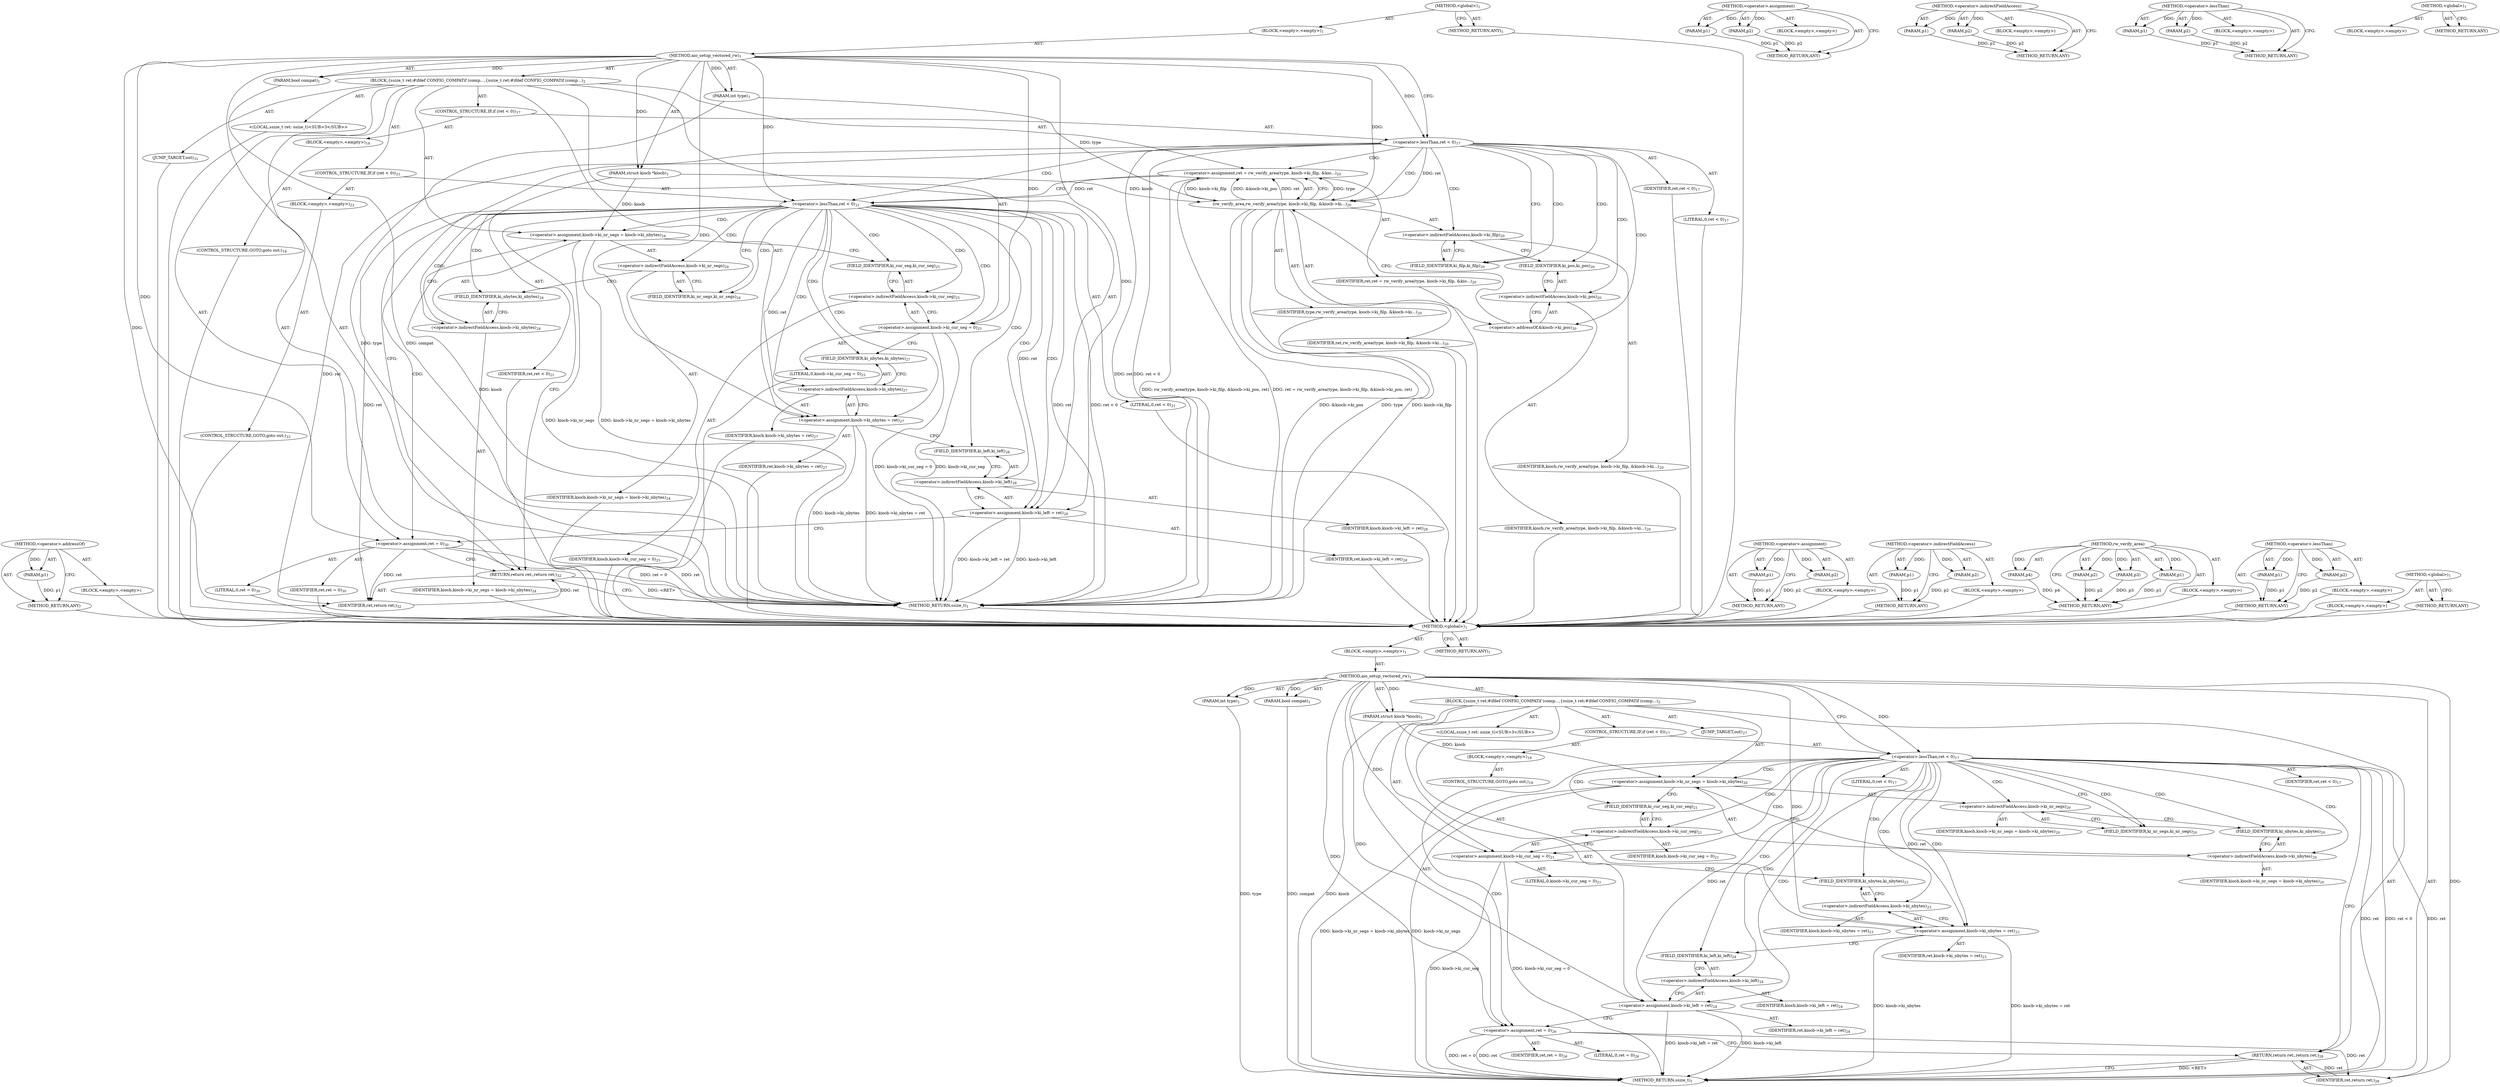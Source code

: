 digraph "&lt;global&gt;" {
vulnerable_6 [label=<(METHOD,&lt;global&gt;)<SUB>1</SUB>>];
vulnerable_7 [label=<(BLOCK,&lt;empty&gt;,&lt;empty&gt;)<SUB>1</SUB>>];
vulnerable_8 [label=<(METHOD,aio_setup_vectored_rw)<SUB>1</SUB>>];
vulnerable_9 [label=<(PARAM,int type)<SUB>1</SUB>>];
vulnerable_10 [label=<(PARAM,struct kiocb *kiocb)<SUB>1</SUB>>];
vulnerable_11 [label=<(PARAM,bool compat)<SUB>1</SUB>>];
vulnerable_12 [label=<(BLOCK,{
	ssize_t ret;

#ifdef CONFIG_COMPAT
	if (comp...,{
	ssize_t ret;

#ifdef CONFIG_COMPAT
	if (comp...)<SUB>2</SUB>>];
vulnerable_13 [label="<(LOCAL,ssize_t ret: ssize_t)<SUB>3</SUB>>"];
vulnerable_14 [label=<(CONTROL_STRUCTURE,IF,if (ret &lt; 0))<SUB>17</SUB>>];
vulnerable_15 [label=<(&lt;operator&gt;.lessThan,ret &lt; 0)<SUB>17</SUB>>];
vulnerable_16 [label=<(IDENTIFIER,ret,ret &lt; 0)<SUB>17</SUB>>];
vulnerable_17 [label=<(LITERAL,0,ret &lt; 0)<SUB>17</SUB>>];
vulnerable_18 [label=<(BLOCK,&lt;empty&gt;,&lt;empty&gt;)<SUB>18</SUB>>];
vulnerable_19 [label=<(CONTROL_STRUCTURE,GOTO,goto out;)<SUB>18</SUB>>];
vulnerable_20 [label=<(&lt;operator&gt;.assignment,kiocb-&gt;ki_nr_segs = kiocb-&gt;ki_nbytes)<SUB>20</SUB>>];
vulnerable_21 [label=<(&lt;operator&gt;.indirectFieldAccess,kiocb-&gt;ki_nr_segs)<SUB>20</SUB>>];
vulnerable_22 [label=<(IDENTIFIER,kiocb,kiocb-&gt;ki_nr_segs = kiocb-&gt;ki_nbytes)<SUB>20</SUB>>];
vulnerable_23 [label=<(FIELD_IDENTIFIER,ki_nr_segs,ki_nr_segs)<SUB>20</SUB>>];
vulnerable_24 [label=<(&lt;operator&gt;.indirectFieldAccess,kiocb-&gt;ki_nbytes)<SUB>20</SUB>>];
vulnerable_25 [label=<(IDENTIFIER,kiocb,kiocb-&gt;ki_nr_segs = kiocb-&gt;ki_nbytes)<SUB>20</SUB>>];
vulnerable_26 [label=<(FIELD_IDENTIFIER,ki_nbytes,ki_nbytes)<SUB>20</SUB>>];
vulnerable_27 [label=<(&lt;operator&gt;.assignment,kiocb-&gt;ki_cur_seg = 0)<SUB>21</SUB>>];
vulnerable_28 [label=<(&lt;operator&gt;.indirectFieldAccess,kiocb-&gt;ki_cur_seg)<SUB>21</SUB>>];
vulnerable_29 [label=<(IDENTIFIER,kiocb,kiocb-&gt;ki_cur_seg = 0)<SUB>21</SUB>>];
vulnerable_30 [label=<(FIELD_IDENTIFIER,ki_cur_seg,ki_cur_seg)<SUB>21</SUB>>];
vulnerable_31 [label=<(LITERAL,0,kiocb-&gt;ki_cur_seg = 0)<SUB>21</SUB>>];
vulnerable_32 [label=<(&lt;operator&gt;.assignment,kiocb-&gt;ki_nbytes = ret)<SUB>23</SUB>>];
vulnerable_33 [label=<(&lt;operator&gt;.indirectFieldAccess,kiocb-&gt;ki_nbytes)<SUB>23</SUB>>];
vulnerable_34 [label=<(IDENTIFIER,kiocb,kiocb-&gt;ki_nbytes = ret)<SUB>23</SUB>>];
vulnerable_35 [label=<(FIELD_IDENTIFIER,ki_nbytes,ki_nbytes)<SUB>23</SUB>>];
vulnerable_36 [label=<(IDENTIFIER,ret,kiocb-&gt;ki_nbytes = ret)<SUB>23</SUB>>];
vulnerable_37 [label=<(&lt;operator&gt;.assignment,kiocb-&gt;ki_left = ret)<SUB>24</SUB>>];
vulnerable_38 [label=<(&lt;operator&gt;.indirectFieldAccess,kiocb-&gt;ki_left)<SUB>24</SUB>>];
vulnerable_39 [label=<(IDENTIFIER,kiocb,kiocb-&gt;ki_left = ret)<SUB>24</SUB>>];
vulnerable_40 [label=<(FIELD_IDENTIFIER,ki_left,ki_left)<SUB>24</SUB>>];
vulnerable_41 [label=<(IDENTIFIER,ret,kiocb-&gt;ki_left = ret)<SUB>24</SUB>>];
vulnerable_42 [label=<(&lt;operator&gt;.assignment,ret = 0)<SUB>26</SUB>>];
vulnerable_43 [label=<(IDENTIFIER,ret,ret = 0)<SUB>26</SUB>>];
vulnerable_44 [label=<(LITERAL,0,ret = 0)<SUB>26</SUB>>];
vulnerable_45 [label=<(JUMP_TARGET,out)<SUB>27</SUB>>];
vulnerable_46 [label=<(RETURN,return ret;,return ret;)<SUB>28</SUB>>];
vulnerable_47 [label=<(IDENTIFIER,ret,return ret;)<SUB>28</SUB>>];
vulnerable_48 [label=<(METHOD_RETURN,ssize_t)<SUB>1</SUB>>];
vulnerable_50 [label=<(METHOD_RETURN,ANY)<SUB>1</SUB>>];
vulnerable_76 [label=<(METHOD,&lt;operator&gt;.assignment)>];
vulnerable_77 [label=<(PARAM,p1)>];
vulnerable_78 [label=<(PARAM,p2)>];
vulnerable_79 [label=<(BLOCK,&lt;empty&gt;,&lt;empty&gt;)>];
vulnerable_80 [label=<(METHOD_RETURN,ANY)>];
vulnerable_81 [label=<(METHOD,&lt;operator&gt;.indirectFieldAccess)>];
vulnerable_82 [label=<(PARAM,p1)>];
vulnerable_83 [label=<(PARAM,p2)>];
vulnerable_84 [label=<(BLOCK,&lt;empty&gt;,&lt;empty&gt;)>];
vulnerable_85 [label=<(METHOD_RETURN,ANY)>];
vulnerable_71 [label=<(METHOD,&lt;operator&gt;.lessThan)>];
vulnerable_72 [label=<(PARAM,p1)>];
vulnerable_73 [label=<(PARAM,p2)>];
vulnerable_74 [label=<(BLOCK,&lt;empty&gt;,&lt;empty&gt;)>];
vulnerable_75 [label=<(METHOD_RETURN,ANY)>];
vulnerable_65 [label=<(METHOD,&lt;global&gt;)<SUB>1</SUB>>];
vulnerable_66 [label=<(BLOCK,&lt;empty&gt;,&lt;empty&gt;)>];
vulnerable_67 [label=<(METHOD_RETURN,ANY)>];
fixed_111 [label=<(METHOD,&lt;operator&gt;.addressOf)>];
fixed_112 [label=<(PARAM,p1)>];
fixed_113 [label=<(BLOCK,&lt;empty&gt;,&lt;empty&gt;)>];
fixed_114 [label=<(METHOD_RETURN,ANY)>];
fixed_6 [label=<(METHOD,&lt;global&gt;)<SUB>1</SUB>>];
fixed_7 [label=<(BLOCK,&lt;empty&gt;,&lt;empty&gt;)<SUB>1</SUB>>];
fixed_8 [label=<(METHOD,aio_setup_vectored_rw)<SUB>1</SUB>>];
fixed_9 [label=<(PARAM,int type)<SUB>1</SUB>>];
fixed_10 [label=<(PARAM,struct kiocb *kiocb)<SUB>1</SUB>>];
fixed_11 [label=<(PARAM,bool compat)<SUB>1</SUB>>];
fixed_12 [label=<(BLOCK,{
	ssize_t ret;

#ifdef CONFIG_COMPAT
	if (comp...,{
	ssize_t ret;

#ifdef CONFIG_COMPAT
	if (comp...)<SUB>2</SUB>>];
fixed_13 [label="<(LOCAL,ssize_t ret: ssize_t)<SUB>3</SUB>>"];
fixed_14 [label=<(CONTROL_STRUCTURE,IF,if (ret &lt; 0))<SUB>17</SUB>>];
fixed_15 [label=<(&lt;operator&gt;.lessThan,ret &lt; 0)<SUB>17</SUB>>];
fixed_16 [label=<(IDENTIFIER,ret,ret &lt; 0)<SUB>17</SUB>>];
fixed_17 [label=<(LITERAL,0,ret &lt; 0)<SUB>17</SUB>>];
fixed_18 [label=<(BLOCK,&lt;empty&gt;,&lt;empty&gt;)<SUB>18</SUB>>];
fixed_19 [label=<(CONTROL_STRUCTURE,GOTO,goto out;)<SUB>18</SUB>>];
fixed_20 [label=<(&lt;operator&gt;.assignment,ret = rw_verify_area(type, kiocb-&gt;ki_filp, &amp;kio...)<SUB>20</SUB>>];
fixed_21 [label=<(IDENTIFIER,ret,ret = rw_verify_area(type, kiocb-&gt;ki_filp, &amp;kio...)<SUB>20</SUB>>];
fixed_22 [label=<(rw_verify_area,rw_verify_area(type, kiocb-&gt;ki_filp, &amp;kiocb-&gt;ki...)<SUB>20</SUB>>];
fixed_23 [label=<(IDENTIFIER,type,rw_verify_area(type, kiocb-&gt;ki_filp, &amp;kiocb-&gt;ki...)<SUB>20</SUB>>];
fixed_24 [label=<(&lt;operator&gt;.indirectFieldAccess,kiocb-&gt;ki_filp)<SUB>20</SUB>>];
fixed_25 [label=<(IDENTIFIER,kiocb,rw_verify_area(type, kiocb-&gt;ki_filp, &amp;kiocb-&gt;ki...)<SUB>20</SUB>>];
fixed_26 [label=<(FIELD_IDENTIFIER,ki_filp,ki_filp)<SUB>20</SUB>>];
fixed_27 [label=<(&lt;operator&gt;.addressOf,&amp;kiocb-&gt;ki_pos)<SUB>20</SUB>>];
fixed_28 [label=<(&lt;operator&gt;.indirectFieldAccess,kiocb-&gt;ki_pos)<SUB>20</SUB>>];
fixed_29 [label=<(IDENTIFIER,kiocb,rw_verify_area(type, kiocb-&gt;ki_filp, &amp;kiocb-&gt;ki...)<SUB>20</SUB>>];
fixed_30 [label=<(FIELD_IDENTIFIER,ki_pos,ki_pos)<SUB>20</SUB>>];
fixed_31 [label=<(IDENTIFIER,ret,rw_verify_area(type, kiocb-&gt;ki_filp, &amp;kiocb-&gt;ki...)<SUB>20</SUB>>];
fixed_32 [label=<(CONTROL_STRUCTURE,IF,if (ret &lt; 0))<SUB>21</SUB>>];
fixed_33 [label=<(&lt;operator&gt;.lessThan,ret &lt; 0)<SUB>21</SUB>>];
fixed_34 [label=<(IDENTIFIER,ret,ret &lt; 0)<SUB>21</SUB>>];
fixed_35 [label=<(LITERAL,0,ret &lt; 0)<SUB>21</SUB>>];
fixed_36 [label=<(BLOCK,&lt;empty&gt;,&lt;empty&gt;)<SUB>22</SUB>>];
fixed_37 [label=<(CONTROL_STRUCTURE,GOTO,goto out;)<SUB>22</SUB>>];
fixed_38 [label=<(&lt;operator&gt;.assignment,kiocb-&gt;ki_nr_segs = kiocb-&gt;ki_nbytes)<SUB>24</SUB>>];
fixed_39 [label=<(&lt;operator&gt;.indirectFieldAccess,kiocb-&gt;ki_nr_segs)<SUB>24</SUB>>];
fixed_40 [label=<(IDENTIFIER,kiocb,kiocb-&gt;ki_nr_segs = kiocb-&gt;ki_nbytes)<SUB>24</SUB>>];
fixed_41 [label=<(FIELD_IDENTIFIER,ki_nr_segs,ki_nr_segs)<SUB>24</SUB>>];
fixed_42 [label=<(&lt;operator&gt;.indirectFieldAccess,kiocb-&gt;ki_nbytes)<SUB>24</SUB>>];
fixed_43 [label=<(IDENTIFIER,kiocb,kiocb-&gt;ki_nr_segs = kiocb-&gt;ki_nbytes)<SUB>24</SUB>>];
fixed_44 [label=<(FIELD_IDENTIFIER,ki_nbytes,ki_nbytes)<SUB>24</SUB>>];
fixed_45 [label=<(&lt;operator&gt;.assignment,kiocb-&gt;ki_cur_seg = 0)<SUB>25</SUB>>];
fixed_46 [label=<(&lt;operator&gt;.indirectFieldAccess,kiocb-&gt;ki_cur_seg)<SUB>25</SUB>>];
fixed_47 [label=<(IDENTIFIER,kiocb,kiocb-&gt;ki_cur_seg = 0)<SUB>25</SUB>>];
fixed_48 [label=<(FIELD_IDENTIFIER,ki_cur_seg,ki_cur_seg)<SUB>25</SUB>>];
fixed_49 [label=<(LITERAL,0,kiocb-&gt;ki_cur_seg = 0)<SUB>25</SUB>>];
fixed_50 [label=<(&lt;operator&gt;.assignment,kiocb-&gt;ki_nbytes = ret)<SUB>27</SUB>>];
fixed_51 [label=<(&lt;operator&gt;.indirectFieldAccess,kiocb-&gt;ki_nbytes)<SUB>27</SUB>>];
fixed_52 [label=<(IDENTIFIER,kiocb,kiocb-&gt;ki_nbytes = ret)<SUB>27</SUB>>];
fixed_53 [label=<(FIELD_IDENTIFIER,ki_nbytes,ki_nbytes)<SUB>27</SUB>>];
fixed_54 [label=<(IDENTIFIER,ret,kiocb-&gt;ki_nbytes = ret)<SUB>27</SUB>>];
fixed_55 [label=<(&lt;operator&gt;.assignment,kiocb-&gt;ki_left = ret)<SUB>28</SUB>>];
fixed_56 [label=<(&lt;operator&gt;.indirectFieldAccess,kiocb-&gt;ki_left)<SUB>28</SUB>>];
fixed_57 [label=<(IDENTIFIER,kiocb,kiocb-&gt;ki_left = ret)<SUB>28</SUB>>];
fixed_58 [label=<(FIELD_IDENTIFIER,ki_left,ki_left)<SUB>28</SUB>>];
fixed_59 [label=<(IDENTIFIER,ret,kiocb-&gt;ki_left = ret)<SUB>28</SUB>>];
fixed_60 [label=<(&lt;operator&gt;.assignment,ret = 0)<SUB>30</SUB>>];
fixed_61 [label=<(IDENTIFIER,ret,ret = 0)<SUB>30</SUB>>];
fixed_62 [label=<(LITERAL,0,ret = 0)<SUB>30</SUB>>];
fixed_63 [label=<(JUMP_TARGET,out)<SUB>31</SUB>>];
fixed_64 [label=<(RETURN,return ret;,return ret;)<SUB>32</SUB>>];
fixed_65 [label=<(IDENTIFIER,ret,return ret;)<SUB>32</SUB>>];
fixed_66 [label=<(METHOD_RETURN,ssize_t)<SUB>1</SUB>>];
fixed_68 [label=<(METHOD_RETURN,ANY)<SUB>1</SUB>>];
fixed_94 [label=<(METHOD,&lt;operator&gt;.assignment)>];
fixed_95 [label=<(PARAM,p1)>];
fixed_96 [label=<(PARAM,p2)>];
fixed_97 [label=<(BLOCK,&lt;empty&gt;,&lt;empty&gt;)>];
fixed_98 [label=<(METHOD_RETURN,ANY)>];
fixed_106 [label=<(METHOD,&lt;operator&gt;.indirectFieldAccess)>];
fixed_107 [label=<(PARAM,p1)>];
fixed_108 [label=<(PARAM,p2)>];
fixed_109 [label=<(BLOCK,&lt;empty&gt;,&lt;empty&gt;)>];
fixed_110 [label=<(METHOD_RETURN,ANY)>];
fixed_99 [label=<(METHOD,rw_verify_area)>];
fixed_100 [label=<(PARAM,p1)>];
fixed_101 [label=<(PARAM,p2)>];
fixed_102 [label=<(PARAM,p3)>];
fixed_103 [label=<(PARAM,p4)>];
fixed_104 [label=<(BLOCK,&lt;empty&gt;,&lt;empty&gt;)>];
fixed_105 [label=<(METHOD_RETURN,ANY)>];
fixed_89 [label=<(METHOD,&lt;operator&gt;.lessThan)>];
fixed_90 [label=<(PARAM,p1)>];
fixed_91 [label=<(PARAM,p2)>];
fixed_92 [label=<(BLOCK,&lt;empty&gt;,&lt;empty&gt;)>];
fixed_93 [label=<(METHOD_RETURN,ANY)>];
fixed_83 [label=<(METHOD,&lt;global&gt;)<SUB>1</SUB>>];
fixed_84 [label=<(BLOCK,&lt;empty&gt;,&lt;empty&gt;)>];
fixed_85 [label=<(METHOD_RETURN,ANY)>];
vulnerable_6 -> vulnerable_7  [key=0, label="AST: "];
vulnerable_6 -> vulnerable_50  [key=0, label="AST: "];
vulnerable_6 -> vulnerable_50  [key=1, label="CFG: "];
vulnerable_7 -> vulnerable_8  [key=0, label="AST: "];
vulnerable_8 -> vulnerable_9  [key=0, label="AST: "];
vulnerable_8 -> vulnerable_9  [key=1, label="DDG: "];
vulnerable_8 -> vulnerable_10  [key=0, label="AST: "];
vulnerable_8 -> vulnerable_10  [key=1, label="DDG: "];
vulnerable_8 -> vulnerable_11  [key=0, label="AST: "];
vulnerable_8 -> vulnerable_11  [key=1, label="DDG: "];
vulnerable_8 -> vulnerable_12  [key=0, label="AST: "];
vulnerable_8 -> vulnerable_48  [key=0, label="AST: "];
vulnerable_8 -> vulnerable_15  [key=0, label="CFG: "];
vulnerable_8 -> vulnerable_15  [key=1, label="DDG: "];
vulnerable_8 -> vulnerable_27  [key=0, label="DDG: "];
vulnerable_8 -> vulnerable_32  [key=0, label="DDG: "];
vulnerable_8 -> vulnerable_37  [key=0, label="DDG: "];
vulnerable_8 -> vulnerable_42  [key=0, label="DDG: "];
vulnerable_8 -> vulnerable_47  [key=0, label="DDG: "];
vulnerable_9 -> vulnerable_48  [key=0, label="DDG: type"];
vulnerable_10 -> vulnerable_48  [key=0, label="DDG: kiocb"];
vulnerable_10 -> vulnerable_20  [key=0, label="DDG: kiocb"];
vulnerable_11 -> vulnerable_48  [key=0, label="DDG: compat"];
vulnerable_12 -> vulnerable_13  [key=0, label="AST: "];
vulnerable_12 -> vulnerable_14  [key=0, label="AST: "];
vulnerable_12 -> vulnerable_20  [key=0, label="AST: "];
vulnerable_12 -> vulnerable_27  [key=0, label="AST: "];
vulnerable_12 -> vulnerable_32  [key=0, label="AST: "];
vulnerable_12 -> vulnerable_37  [key=0, label="AST: "];
vulnerable_12 -> vulnerable_42  [key=0, label="AST: "];
vulnerable_12 -> vulnerable_45  [key=0, label="AST: "];
vulnerable_12 -> vulnerable_46  [key=0, label="AST: "];
vulnerable_14 -> vulnerable_15  [key=0, label="AST: "];
vulnerable_14 -> vulnerable_18  [key=0, label="AST: "];
vulnerable_15 -> vulnerable_16  [key=0, label="AST: "];
vulnerable_15 -> vulnerable_17  [key=0, label="AST: "];
vulnerable_15 -> vulnerable_46  [key=0, label="CFG: "];
vulnerable_15 -> vulnerable_23  [key=0, label="CFG: "];
vulnerable_15 -> vulnerable_23  [key=1, label="CDG: "];
vulnerable_15 -> vulnerable_48  [key=0, label="DDG: ret"];
vulnerable_15 -> vulnerable_48  [key=1, label="DDG: ret &lt; 0"];
vulnerable_15 -> vulnerable_32  [key=0, label="DDG: ret"];
vulnerable_15 -> vulnerable_32  [key=1, label="CDG: "];
vulnerable_15 -> vulnerable_37  [key=0, label="DDG: ret"];
vulnerable_15 -> vulnerable_37  [key=1, label="CDG: "];
vulnerable_15 -> vulnerable_47  [key=0, label="DDG: ret"];
vulnerable_15 -> vulnerable_24  [key=0, label="CDG: "];
vulnerable_15 -> vulnerable_30  [key=0, label="CDG: "];
vulnerable_15 -> vulnerable_21  [key=0, label="CDG: "];
vulnerable_15 -> vulnerable_33  [key=0, label="CDG: "];
vulnerable_15 -> vulnerable_26  [key=0, label="CDG: "];
vulnerable_15 -> vulnerable_42  [key=0, label="CDG: "];
vulnerable_15 -> vulnerable_28  [key=0, label="CDG: "];
vulnerable_15 -> vulnerable_20  [key=0, label="CDG: "];
vulnerable_15 -> vulnerable_38  [key=0, label="CDG: "];
vulnerable_15 -> vulnerable_27  [key=0, label="CDG: "];
vulnerable_15 -> vulnerable_40  [key=0, label="CDG: "];
vulnerable_15 -> vulnerable_35  [key=0, label="CDG: "];
vulnerable_18 -> vulnerable_19  [key=0, label="AST: "];
vulnerable_20 -> vulnerable_21  [key=0, label="AST: "];
vulnerable_20 -> vulnerable_24  [key=0, label="AST: "];
vulnerable_20 -> vulnerable_30  [key=0, label="CFG: "];
vulnerable_20 -> vulnerable_48  [key=0, label="DDG: kiocb-&gt;ki_nr_segs"];
vulnerable_20 -> vulnerable_48  [key=1, label="DDG: kiocb-&gt;ki_nr_segs = kiocb-&gt;ki_nbytes"];
vulnerable_21 -> vulnerable_22  [key=0, label="AST: "];
vulnerable_21 -> vulnerable_23  [key=0, label="AST: "];
vulnerable_21 -> vulnerable_26  [key=0, label="CFG: "];
vulnerable_23 -> vulnerable_21  [key=0, label="CFG: "];
vulnerable_24 -> vulnerable_25  [key=0, label="AST: "];
vulnerable_24 -> vulnerable_26  [key=0, label="AST: "];
vulnerable_24 -> vulnerable_20  [key=0, label="CFG: "];
vulnerable_26 -> vulnerable_24  [key=0, label="CFG: "];
vulnerable_27 -> vulnerable_28  [key=0, label="AST: "];
vulnerable_27 -> vulnerable_31  [key=0, label="AST: "];
vulnerable_27 -> vulnerable_35  [key=0, label="CFG: "];
vulnerable_27 -> vulnerable_48  [key=0, label="DDG: kiocb-&gt;ki_cur_seg"];
vulnerable_27 -> vulnerable_48  [key=1, label="DDG: kiocb-&gt;ki_cur_seg = 0"];
vulnerable_28 -> vulnerable_29  [key=0, label="AST: "];
vulnerable_28 -> vulnerable_30  [key=0, label="AST: "];
vulnerable_28 -> vulnerable_27  [key=0, label="CFG: "];
vulnerable_30 -> vulnerable_28  [key=0, label="CFG: "];
vulnerable_32 -> vulnerable_33  [key=0, label="AST: "];
vulnerable_32 -> vulnerable_36  [key=0, label="AST: "];
vulnerable_32 -> vulnerable_40  [key=0, label="CFG: "];
vulnerable_32 -> vulnerable_48  [key=0, label="DDG: kiocb-&gt;ki_nbytes"];
vulnerable_32 -> vulnerable_48  [key=1, label="DDG: kiocb-&gt;ki_nbytes = ret"];
vulnerable_33 -> vulnerable_34  [key=0, label="AST: "];
vulnerable_33 -> vulnerable_35  [key=0, label="AST: "];
vulnerable_33 -> vulnerable_32  [key=0, label="CFG: "];
vulnerable_35 -> vulnerable_33  [key=0, label="CFG: "];
vulnerable_37 -> vulnerable_38  [key=0, label="AST: "];
vulnerable_37 -> vulnerable_41  [key=0, label="AST: "];
vulnerable_37 -> vulnerable_42  [key=0, label="CFG: "];
vulnerable_37 -> vulnerable_48  [key=0, label="DDG: kiocb-&gt;ki_left"];
vulnerable_37 -> vulnerable_48  [key=1, label="DDG: kiocb-&gt;ki_left = ret"];
vulnerable_38 -> vulnerable_39  [key=0, label="AST: "];
vulnerable_38 -> vulnerable_40  [key=0, label="AST: "];
vulnerable_38 -> vulnerable_37  [key=0, label="CFG: "];
vulnerable_40 -> vulnerable_38  [key=0, label="CFG: "];
vulnerable_42 -> vulnerable_43  [key=0, label="AST: "];
vulnerable_42 -> vulnerable_44  [key=0, label="AST: "];
vulnerable_42 -> vulnerable_46  [key=0, label="CFG: "];
vulnerable_42 -> vulnerable_48  [key=0, label="DDG: ret"];
vulnerable_42 -> vulnerable_48  [key=1, label="DDG: ret = 0"];
vulnerable_42 -> vulnerable_47  [key=0, label="DDG: ret"];
vulnerable_46 -> vulnerable_47  [key=0, label="AST: "];
vulnerable_46 -> vulnerable_48  [key=0, label="CFG: "];
vulnerable_46 -> vulnerable_48  [key=1, label="DDG: &lt;RET&gt;"];
vulnerable_47 -> vulnerable_46  [key=0, label="DDG: ret"];
vulnerable_76 -> vulnerable_77  [key=0, label="AST: "];
vulnerable_76 -> vulnerable_77  [key=1, label="DDG: "];
vulnerable_76 -> vulnerable_79  [key=0, label="AST: "];
vulnerable_76 -> vulnerable_78  [key=0, label="AST: "];
vulnerable_76 -> vulnerable_78  [key=1, label="DDG: "];
vulnerable_76 -> vulnerable_80  [key=0, label="AST: "];
vulnerable_76 -> vulnerable_80  [key=1, label="CFG: "];
vulnerable_77 -> vulnerable_80  [key=0, label="DDG: p1"];
vulnerable_78 -> vulnerable_80  [key=0, label="DDG: p2"];
vulnerable_81 -> vulnerable_82  [key=0, label="AST: "];
vulnerable_81 -> vulnerable_82  [key=1, label="DDG: "];
vulnerable_81 -> vulnerable_84  [key=0, label="AST: "];
vulnerable_81 -> vulnerable_83  [key=0, label="AST: "];
vulnerable_81 -> vulnerable_83  [key=1, label="DDG: "];
vulnerable_81 -> vulnerable_85  [key=0, label="AST: "];
vulnerable_81 -> vulnerable_85  [key=1, label="CFG: "];
vulnerable_82 -> vulnerable_85  [key=0, label="DDG: p1"];
vulnerable_83 -> vulnerable_85  [key=0, label="DDG: p2"];
vulnerable_71 -> vulnerable_72  [key=0, label="AST: "];
vulnerable_71 -> vulnerable_72  [key=1, label="DDG: "];
vulnerable_71 -> vulnerable_74  [key=0, label="AST: "];
vulnerable_71 -> vulnerable_73  [key=0, label="AST: "];
vulnerable_71 -> vulnerable_73  [key=1, label="DDG: "];
vulnerable_71 -> vulnerable_75  [key=0, label="AST: "];
vulnerable_71 -> vulnerable_75  [key=1, label="CFG: "];
vulnerable_72 -> vulnerable_75  [key=0, label="DDG: p1"];
vulnerable_73 -> vulnerable_75  [key=0, label="DDG: p2"];
vulnerable_65 -> vulnerable_66  [key=0, label="AST: "];
vulnerable_65 -> vulnerable_67  [key=0, label="AST: "];
vulnerable_65 -> vulnerable_67  [key=1, label="CFG: "];
fixed_111 -> fixed_112  [key=0, label="AST: "];
fixed_111 -> fixed_112  [key=1, label="DDG: "];
fixed_111 -> fixed_113  [key=0, label="AST: "];
fixed_111 -> fixed_114  [key=0, label="AST: "];
fixed_111 -> fixed_114  [key=1, label="CFG: "];
fixed_112 -> fixed_114  [key=0, label="DDG: p1"];
fixed_113 -> vulnerable_6  [key=0];
fixed_114 -> vulnerable_6  [key=0];
fixed_6 -> fixed_7  [key=0, label="AST: "];
fixed_6 -> fixed_68  [key=0, label="AST: "];
fixed_6 -> fixed_68  [key=1, label="CFG: "];
fixed_7 -> fixed_8  [key=0, label="AST: "];
fixed_8 -> fixed_9  [key=0, label="AST: "];
fixed_8 -> fixed_9  [key=1, label="DDG: "];
fixed_8 -> fixed_10  [key=0, label="AST: "];
fixed_8 -> fixed_10  [key=1, label="DDG: "];
fixed_8 -> fixed_11  [key=0, label="AST: "];
fixed_8 -> fixed_11  [key=1, label="DDG: "];
fixed_8 -> fixed_12  [key=0, label="AST: "];
fixed_8 -> fixed_66  [key=0, label="AST: "];
fixed_8 -> fixed_15  [key=0, label="CFG: "];
fixed_8 -> fixed_15  [key=1, label="DDG: "];
fixed_8 -> fixed_45  [key=0, label="DDG: "];
fixed_8 -> fixed_50  [key=0, label="DDG: "];
fixed_8 -> fixed_55  [key=0, label="DDG: "];
fixed_8 -> fixed_60  [key=0, label="DDG: "];
fixed_8 -> fixed_65  [key=0, label="DDG: "];
fixed_8 -> fixed_22  [key=0, label="DDG: "];
fixed_8 -> fixed_33  [key=0, label="DDG: "];
fixed_9 -> fixed_66  [key=0, label="DDG: type"];
fixed_9 -> fixed_22  [key=0, label="DDG: type"];
fixed_10 -> fixed_66  [key=0, label="DDG: kiocb"];
fixed_10 -> fixed_38  [key=0, label="DDG: kiocb"];
fixed_10 -> fixed_22  [key=0, label="DDG: kiocb"];
fixed_11 -> fixed_66  [key=0, label="DDG: compat"];
fixed_12 -> fixed_13  [key=0, label="AST: "];
fixed_12 -> fixed_14  [key=0, label="AST: "];
fixed_12 -> fixed_20  [key=0, label="AST: "];
fixed_12 -> fixed_32  [key=0, label="AST: "];
fixed_12 -> fixed_38  [key=0, label="AST: "];
fixed_12 -> fixed_45  [key=0, label="AST: "];
fixed_12 -> fixed_50  [key=0, label="AST: "];
fixed_12 -> fixed_55  [key=0, label="AST: "];
fixed_12 -> fixed_60  [key=0, label="AST: "];
fixed_12 -> fixed_63  [key=0, label="AST: "];
fixed_12 -> fixed_64  [key=0, label="AST: "];
fixed_13 -> vulnerable_6  [key=0];
fixed_14 -> fixed_15  [key=0, label="AST: "];
fixed_14 -> fixed_18  [key=0, label="AST: "];
fixed_15 -> fixed_16  [key=0, label="AST: "];
fixed_15 -> fixed_17  [key=0, label="AST: "];
fixed_15 -> fixed_64  [key=0, label="CFG: "];
fixed_15 -> fixed_26  [key=0, label="CFG: "];
fixed_15 -> fixed_26  [key=1, label="CDG: "];
fixed_15 -> fixed_66  [key=0, label="DDG: ret"];
fixed_15 -> fixed_66  [key=1, label="DDG: ret &lt; 0"];
fixed_15 -> fixed_65  [key=0, label="DDG: ret"];
fixed_15 -> fixed_22  [key=0, label="DDG: ret"];
fixed_15 -> fixed_22  [key=1, label="CDG: "];
fixed_15 -> fixed_24  [key=0, label="CDG: "];
fixed_15 -> fixed_30  [key=0, label="CDG: "];
fixed_15 -> fixed_33  [key=0, label="CDG: "];
fixed_15 -> fixed_28  [key=0, label="CDG: "];
fixed_15 -> fixed_20  [key=0, label="CDG: "];
fixed_15 -> fixed_27  [key=0, label="CDG: "];
fixed_16 -> vulnerable_6  [key=0];
fixed_17 -> vulnerable_6  [key=0];
fixed_18 -> fixed_19  [key=0, label="AST: "];
fixed_19 -> vulnerable_6  [key=0];
fixed_20 -> fixed_21  [key=0, label="AST: "];
fixed_20 -> fixed_22  [key=0, label="AST: "];
fixed_20 -> fixed_33  [key=0, label="CFG: "];
fixed_20 -> fixed_33  [key=1, label="DDG: ret"];
fixed_20 -> fixed_66  [key=0, label="DDG: rw_verify_area(type, kiocb-&gt;ki_filp, &amp;kiocb-&gt;ki_pos, ret)"];
fixed_20 -> fixed_66  [key=1, label="DDG: ret = rw_verify_area(type, kiocb-&gt;ki_filp, &amp;kiocb-&gt;ki_pos, ret)"];
fixed_21 -> vulnerable_6  [key=0];
fixed_22 -> fixed_23  [key=0, label="AST: "];
fixed_22 -> fixed_24  [key=0, label="AST: "];
fixed_22 -> fixed_27  [key=0, label="AST: "];
fixed_22 -> fixed_31  [key=0, label="AST: "];
fixed_22 -> fixed_20  [key=0, label="CFG: "];
fixed_22 -> fixed_20  [key=1, label="DDG: type"];
fixed_22 -> fixed_20  [key=2, label="DDG: kiocb-&gt;ki_filp"];
fixed_22 -> fixed_20  [key=3, label="DDG: &amp;kiocb-&gt;ki_pos"];
fixed_22 -> fixed_20  [key=4, label="DDG: ret"];
fixed_22 -> fixed_66  [key=0, label="DDG: type"];
fixed_22 -> fixed_66  [key=1, label="DDG: kiocb-&gt;ki_filp"];
fixed_22 -> fixed_66  [key=2, label="DDG: &amp;kiocb-&gt;ki_pos"];
fixed_23 -> vulnerable_6  [key=0];
fixed_24 -> fixed_25  [key=0, label="AST: "];
fixed_24 -> fixed_26  [key=0, label="AST: "];
fixed_24 -> fixed_30  [key=0, label="CFG: "];
fixed_25 -> vulnerable_6  [key=0];
fixed_26 -> fixed_24  [key=0, label="CFG: "];
fixed_27 -> fixed_28  [key=0, label="AST: "];
fixed_27 -> fixed_22  [key=0, label="CFG: "];
fixed_28 -> fixed_29  [key=0, label="AST: "];
fixed_28 -> fixed_30  [key=0, label="AST: "];
fixed_28 -> fixed_27  [key=0, label="CFG: "];
fixed_29 -> vulnerable_6  [key=0];
fixed_30 -> fixed_28  [key=0, label="CFG: "];
fixed_31 -> vulnerable_6  [key=0];
fixed_32 -> fixed_33  [key=0, label="AST: "];
fixed_32 -> fixed_36  [key=0, label="AST: "];
fixed_33 -> fixed_34  [key=0, label="AST: "];
fixed_33 -> fixed_35  [key=0, label="AST: "];
fixed_33 -> fixed_64  [key=0, label="CFG: "];
fixed_33 -> fixed_41  [key=0, label="CFG: "];
fixed_33 -> fixed_41  [key=1, label="CDG: "];
fixed_33 -> fixed_66  [key=0, label="DDG: ret"];
fixed_33 -> fixed_66  [key=1, label="DDG: ret &lt; 0"];
fixed_33 -> fixed_50  [key=0, label="DDG: ret"];
fixed_33 -> fixed_50  [key=1, label="CDG: "];
fixed_33 -> fixed_55  [key=0, label="DDG: ret"];
fixed_33 -> fixed_55  [key=1, label="CDG: "];
fixed_33 -> fixed_65  [key=0, label="DDG: ret"];
fixed_33 -> fixed_48  [key=0, label="CDG: "];
fixed_33 -> fixed_58  [key=0, label="CDG: "];
fixed_33 -> fixed_60  [key=0, label="CDG: "];
fixed_33 -> fixed_42  [key=0, label="CDG: "];
fixed_33 -> fixed_51  [key=0, label="CDG: "];
fixed_33 -> fixed_46  [key=0, label="CDG: "];
fixed_33 -> fixed_53  [key=0, label="CDG: "];
fixed_33 -> fixed_38  [key=0, label="CDG: "];
fixed_33 -> fixed_56  [key=0, label="CDG: "];
fixed_33 -> fixed_45  [key=0, label="CDG: "];
fixed_33 -> fixed_44  [key=0, label="CDG: "];
fixed_33 -> fixed_39  [key=0, label="CDG: "];
fixed_34 -> vulnerable_6  [key=0];
fixed_35 -> vulnerable_6  [key=0];
fixed_36 -> fixed_37  [key=0, label="AST: "];
fixed_37 -> vulnerable_6  [key=0];
fixed_38 -> fixed_39  [key=0, label="AST: "];
fixed_38 -> fixed_42  [key=0, label="AST: "];
fixed_38 -> fixed_48  [key=0, label="CFG: "];
fixed_38 -> fixed_66  [key=0, label="DDG: kiocb-&gt;ki_nr_segs"];
fixed_38 -> fixed_66  [key=1, label="DDG: kiocb-&gt;ki_nr_segs = kiocb-&gt;ki_nbytes"];
fixed_39 -> fixed_40  [key=0, label="AST: "];
fixed_39 -> fixed_41  [key=0, label="AST: "];
fixed_39 -> fixed_44  [key=0, label="CFG: "];
fixed_40 -> vulnerable_6  [key=0];
fixed_41 -> fixed_39  [key=0, label="CFG: "];
fixed_42 -> fixed_43  [key=0, label="AST: "];
fixed_42 -> fixed_44  [key=0, label="AST: "];
fixed_42 -> fixed_38  [key=0, label="CFG: "];
fixed_43 -> vulnerable_6  [key=0];
fixed_44 -> fixed_42  [key=0, label="CFG: "];
fixed_45 -> fixed_46  [key=0, label="AST: "];
fixed_45 -> fixed_49  [key=0, label="AST: "];
fixed_45 -> fixed_53  [key=0, label="CFG: "];
fixed_45 -> fixed_66  [key=0, label="DDG: kiocb-&gt;ki_cur_seg"];
fixed_45 -> fixed_66  [key=1, label="DDG: kiocb-&gt;ki_cur_seg = 0"];
fixed_46 -> fixed_47  [key=0, label="AST: "];
fixed_46 -> fixed_48  [key=0, label="AST: "];
fixed_46 -> fixed_45  [key=0, label="CFG: "];
fixed_47 -> vulnerable_6  [key=0];
fixed_48 -> fixed_46  [key=0, label="CFG: "];
fixed_49 -> vulnerable_6  [key=0];
fixed_50 -> fixed_51  [key=0, label="AST: "];
fixed_50 -> fixed_54  [key=0, label="AST: "];
fixed_50 -> fixed_58  [key=0, label="CFG: "];
fixed_50 -> fixed_66  [key=0, label="DDG: kiocb-&gt;ki_nbytes"];
fixed_50 -> fixed_66  [key=1, label="DDG: kiocb-&gt;ki_nbytes = ret"];
fixed_51 -> fixed_52  [key=0, label="AST: "];
fixed_51 -> fixed_53  [key=0, label="AST: "];
fixed_51 -> fixed_50  [key=0, label="CFG: "];
fixed_52 -> vulnerable_6  [key=0];
fixed_53 -> fixed_51  [key=0, label="CFG: "];
fixed_54 -> vulnerable_6  [key=0];
fixed_55 -> fixed_56  [key=0, label="AST: "];
fixed_55 -> fixed_59  [key=0, label="AST: "];
fixed_55 -> fixed_60  [key=0, label="CFG: "];
fixed_55 -> fixed_66  [key=0, label="DDG: kiocb-&gt;ki_left"];
fixed_55 -> fixed_66  [key=1, label="DDG: kiocb-&gt;ki_left = ret"];
fixed_56 -> fixed_57  [key=0, label="AST: "];
fixed_56 -> fixed_58  [key=0, label="AST: "];
fixed_56 -> fixed_55  [key=0, label="CFG: "];
fixed_57 -> vulnerable_6  [key=0];
fixed_58 -> fixed_56  [key=0, label="CFG: "];
fixed_59 -> vulnerable_6  [key=0];
fixed_60 -> fixed_61  [key=0, label="AST: "];
fixed_60 -> fixed_62  [key=0, label="AST: "];
fixed_60 -> fixed_64  [key=0, label="CFG: "];
fixed_60 -> fixed_66  [key=0, label="DDG: ret"];
fixed_60 -> fixed_66  [key=1, label="DDG: ret = 0"];
fixed_60 -> fixed_65  [key=0, label="DDG: ret"];
fixed_61 -> vulnerable_6  [key=0];
fixed_62 -> vulnerable_6  [key=0];
fixed_63 -> vulnerable_6  [key=0];
fixed_64 -> fixed_65  [key=0, label="AST: "];
fixed_64 -> fixed_66  [key=0, label="CFG: "];
fixed_64 -> fixed_66  [key=1, label="DDG: &lt;RET&gt;"];
fixed_65 -> fixed_64  [key=0, label="DDG: ret"];
fixed_66 -> vulnerable_6  [key=0];
fixed_68 -> vulnerable_6  [key=0];
fixed_94 -> fixed_95  [key=0, label="AST: "];
fixed_94 -> fixed_95  [key=1, label="DDG: "];
fixed_94 -> fixed_97  [key=0, label="AST: "];
fixed_94 -> fixed_96  [key=0, label="AST: "];
fixed_94 -> fixed_96  [key=1, label="DDG: "];
fixed_94 -> fixed_98  [key=0, label="AST: "];
fixed_94 -> fixed_98  [key=1, label="CFG: "];
fixed_95 -> fixed_98  [key=0, label="DDG: p1"];
fixed_96 -> fixed_98  [key=0, label="DDG: p2"];
fixed_97 -> vulnerable_6  [key=0];
fixed_98 -> vulnerable_6  [key=0];
fixed_106 -> fixed_107  [key=0, label="AST: "];
fixed_106 -> fixed_107  [key=1, label="DDG: "];
fixed_106 -> fixed_109  [key=0, label="AST: "];
fixed_106 -> fixed_108  [key=0, label="AST: "];
fixed_106 -> fixed_108  [key=1, label="DDG: "];
fixed_106 -> fixed_110  [key=0, label="AST: "];
fixed_106 -> fixed_110  [key=1, label="CFG: "];
fixed_107 -> fixed_110  [key=0, label="DDG: p1"];
fixed_108 -> fixed_110  [key=0, label="DDG: p2"];
fixed_109 -> vulnerable_6  [key=0];
fixed_110 -> vulnerable_6  [key=0];
fixed_99 -> fixed_100  [key=0, label="AST: "];
fixed_99 -> fixed_100  [key=1, label="DDG: "];
fixed_99 -> fixed_104  [key=0, label="AST: "];
fixed_99 -> fixed_101  [key=0, label="AST: "];
fixed_99 -> fixed_101  [key=1, label="DDG: "];
fixed_99 -> fixed_105  [key=0, label="AST: "];
fixed_99 -> fixed_105  [key=1, label="CFG: "];
fixed_99 -> fixed_102  [key=0, label="AST: "];
fixed_99 -> fixed_102  [key=1, label="DDG: "];
fixed_99 -> fixed_103  [key=0, label="AST: "];
fixed_99 -> fixed_103  [key=1, label="DDG: "];
fixed_100 -> fixed_105  [key=0, label="DDG: p1"];
fixed_101 -> fixed_105  [key=0, label="DDG: p2"];
fixed_102 -> fixed_105  [key=0, label="DDG: p3"];
fixed_103 -> fixed_105  [key=0, label="DDG: p4"];
fixed_104 -> vulnerable_6  [key=0];
fixed_105 -> vulnerable_6  [key=0];
fixed_89 -> fixed_90  [key=0, label="AST: "];
fixed_89 -> fixed_90  [key=1, label="DDG: "];
fixed_89 -> fixed_92  [key=0, label="AST: "];
fixed_89 -> fixed_91  [key=0, label="AST: "];
fixed_89 -> fixed_91  [key=1, label="DDG: "];
fixed_89 -> fixed_93  [key=0, label="AST: "];
fixed_89 -> fixed_93  [key=1, label="CFG: "];
fixed_90 -> fixed_93  [key=0, label="DDG: p1"];
fixed_91 -> fixed_93  [key=0, label="DDG: p2"];
fixed_92 -> vulnerable_6  [key=0];
fixed_93 -> vulnerable_6  [key=0];
fixed_83 -> fixed_84  [key=0, label="AST: "];
fixed_83 -> fixed_85  [key=0, label="AST: "];
fixed_83 -> fixed_85  [key=1, label="CFG: "];
fixed_84 -> vulnerable_6  [key=0];
fixed_85 -> vulnerable_6  [key=0];
}
